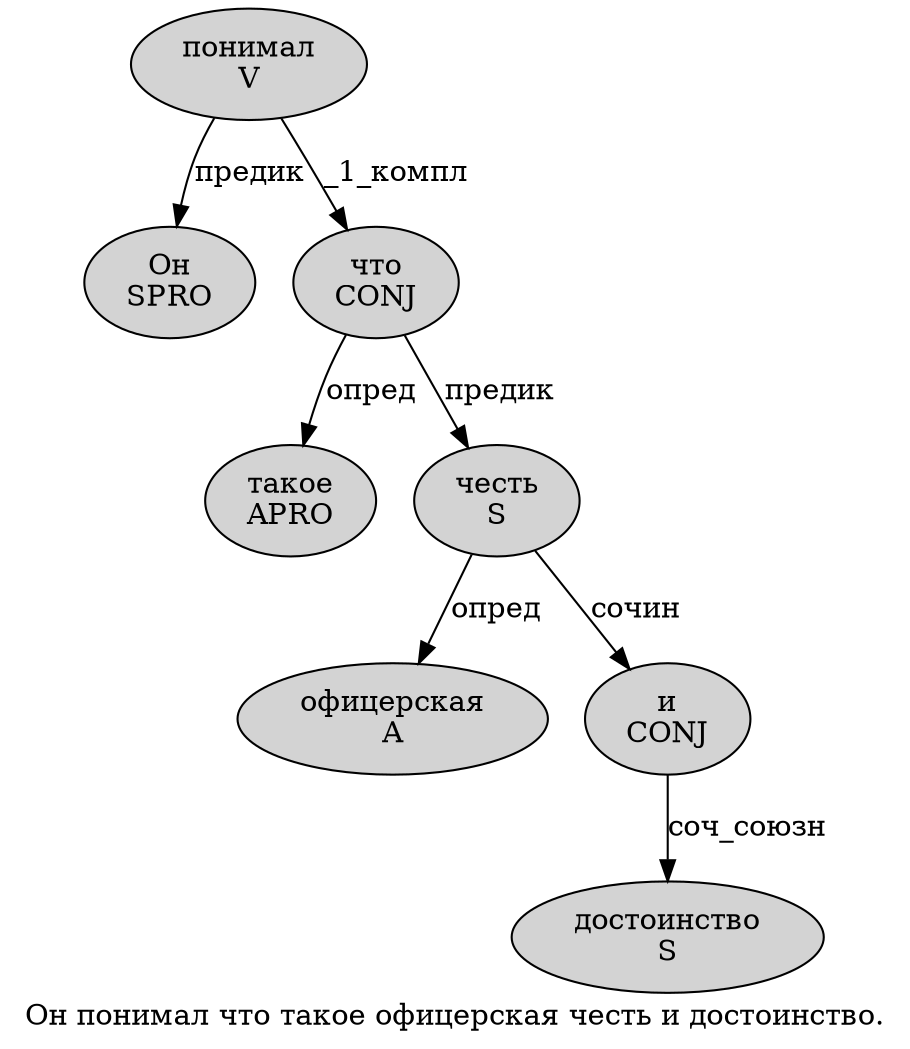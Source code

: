 digraph SENTENCE_62 {
	graph [label="Он понимал что такое офицерская честь и достоинство."]
	node [style=filled]
		0 [label="Он
SPRO" color="" fillcolor=lightgray penwidth=1 shape=ellipse]
		1 [label="понимал
V" color="" fillcolor=lightgray penwidth=1 shape=ellipse]
		2 [label="что
CONJ" color="" fillcolor=lightgray penwidth=1 shape=ellipse]
		3 [label="такое
APRO" color="" fillcolor=lightgray penwidth=1 shape=ellipse]
		4 [label="офицерская
A" color="" fillcolor=lightgray penwidth=1 shape=ellipse]
		5 [label="честь
S" color="" fillcolor=lightgray penwidth=1 shape=ellipse]
		6 [label="и
CONJ" color="" fillcolor=lightgray penwidth=1 shape=ellipse]
		7 [label="достоинство
S" color="" fillcolor=lightgray penwidth=1 shape=ellipse]
			5 -> 4 [label="опред"]
			5 -> 6 [label="сочин"]
			1 -> 0 [label="предик"]
			1 -> 2 [label="_1_компл"]
			2 -> 3 [label="опред"]
			2 -> 5 [label="предик"]
			6 -> 7 [label="соч_союзн"]
}